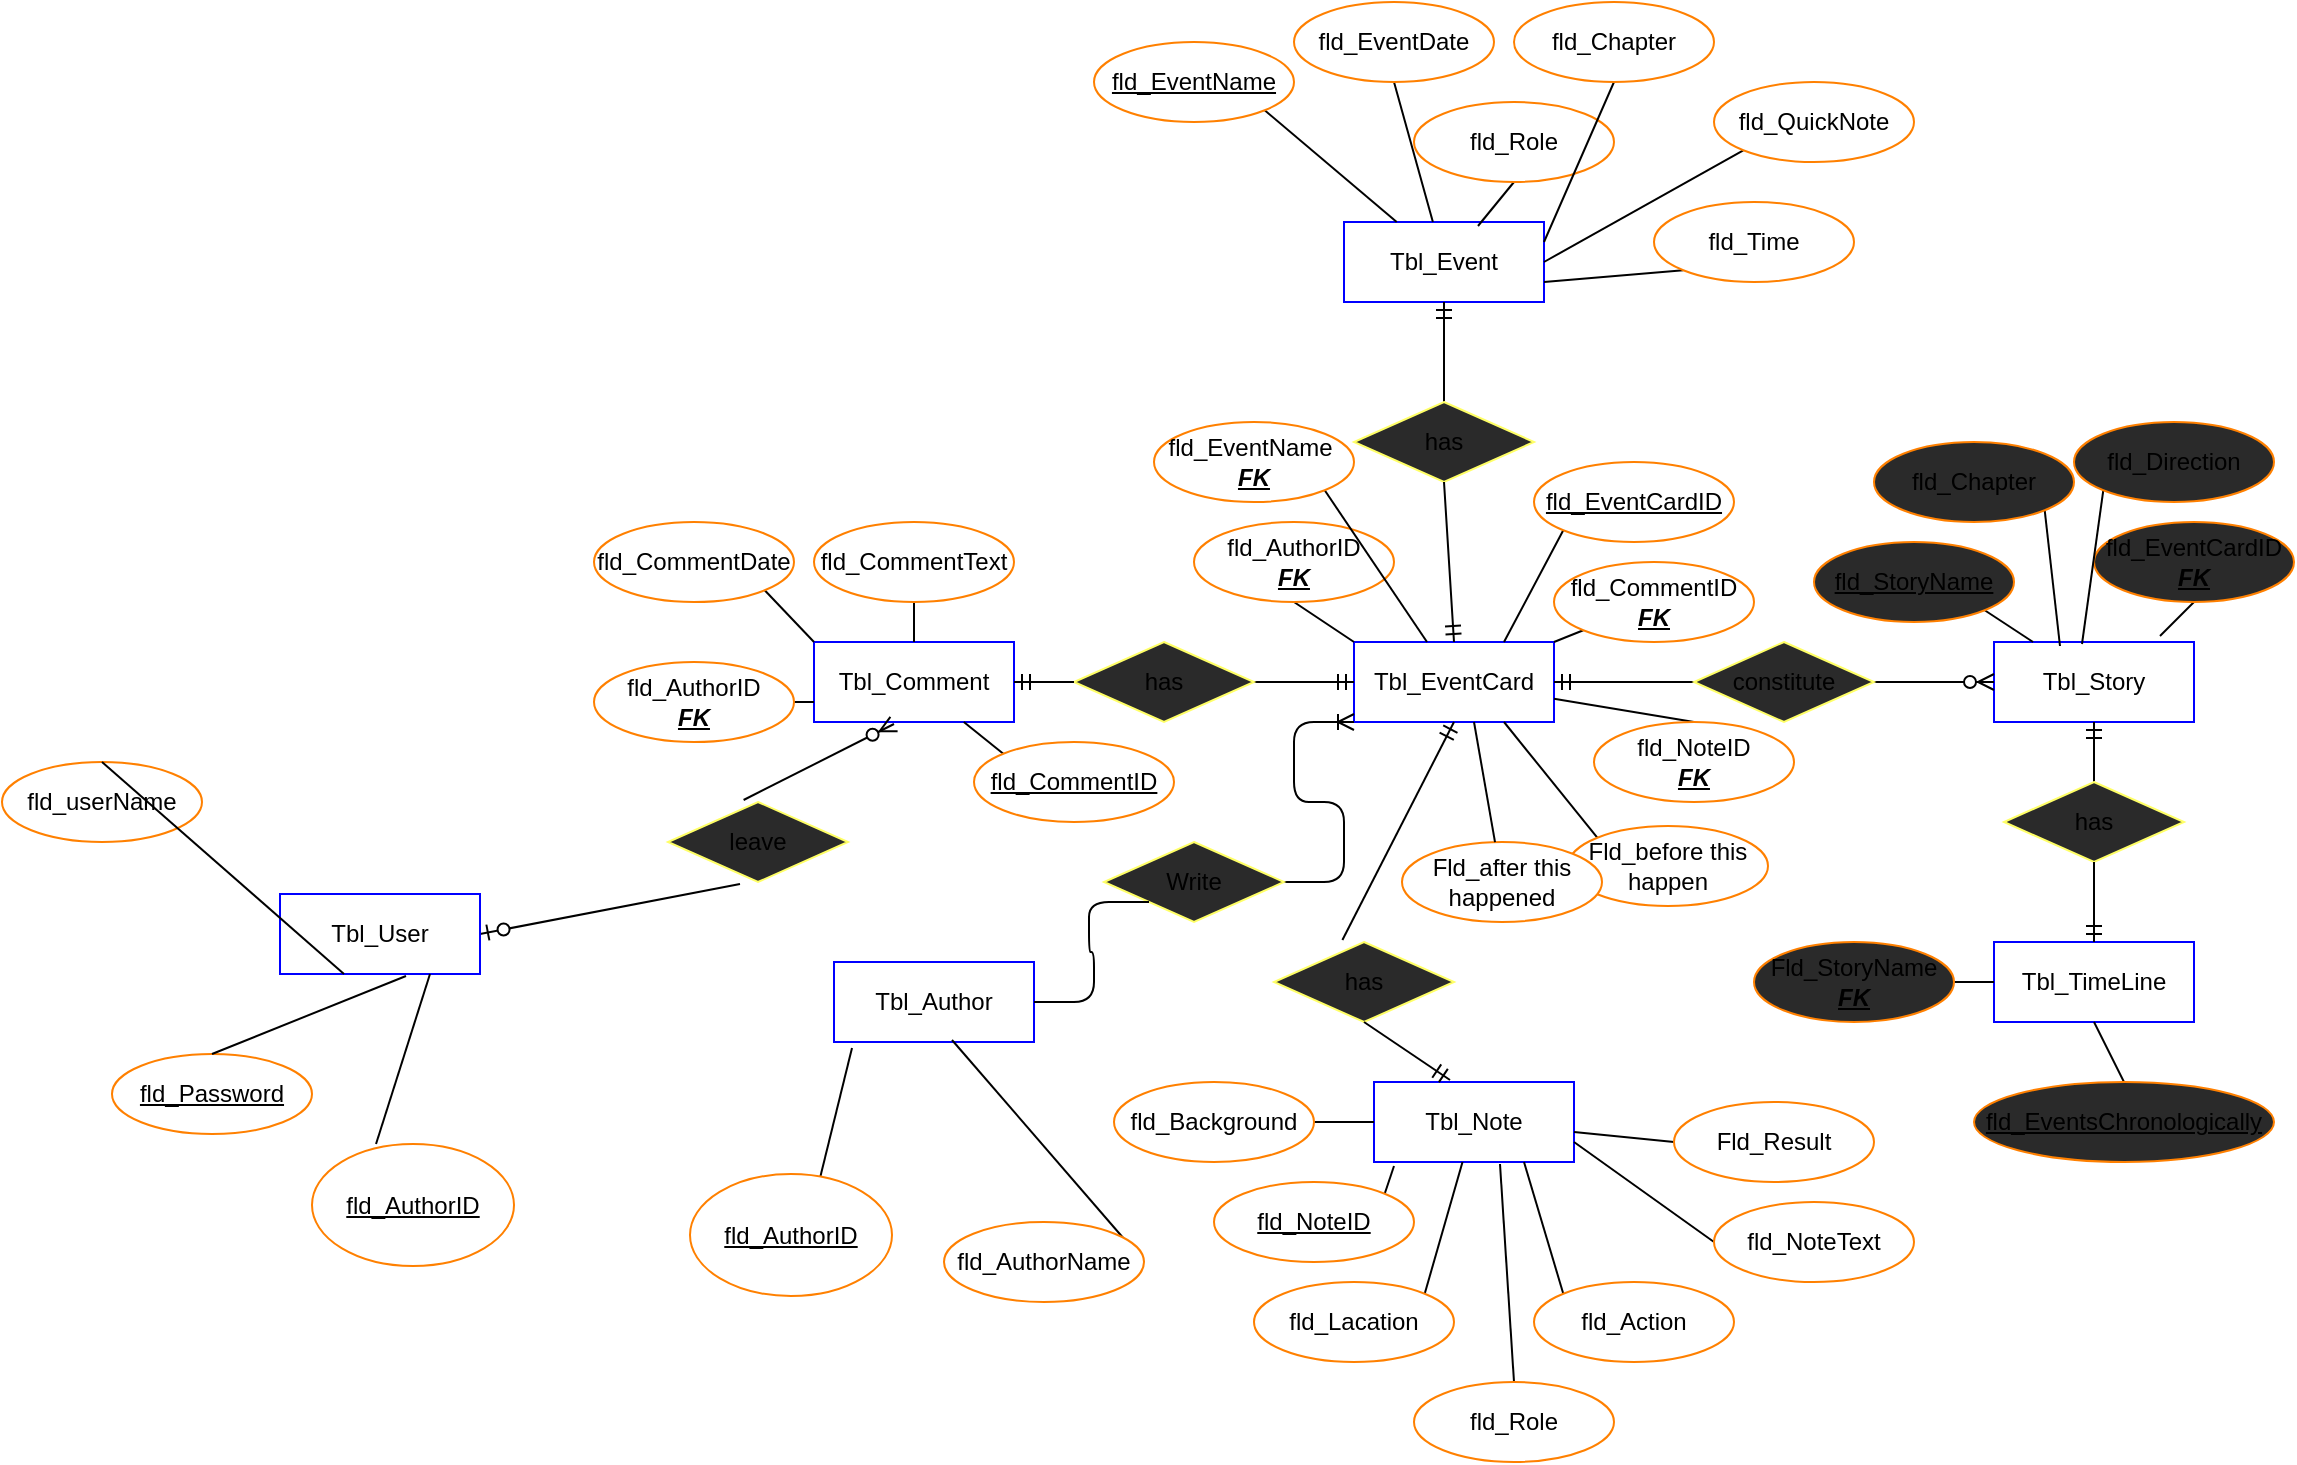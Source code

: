 <mxfile version="14.6.6" type="embed"><diagram id="R2lEEEUBdFMjLlhIrx00" name="Page-1"><mxGraphModel dx="1469" dy="673" grid="0" gridSize="10" guides="1" tooltips="1" connect="1" arrows="1" fold="1" page="0" pageScale="1" pageWidth="850" pageHeight="1100" math="0" shadow="0" extFonts="Permanent Marker^https://fonts.googleapis.com/css?family=Permanent+Marker"><root><mxCell id="0"/><mxCell id="1" parent="0"/><mxCell id="tuVhFSCb5TEmY5IGxSXc-1" value="Tbl_Author" style="rounded=0;whiteSpace=wrap;html=1;strokeColor=#0000FF;" parent="1" vertex="1"><mxGeometry x="120" y="480" width="100" height="40" as="geometry"/></mxCell><mxCell id="tuVhFSCb5TEmY5IGxSXc-2" value="Tbl_Comment" style="rounded=0;whiteSpace=wrap;html=1;strokeColor=#0000FF;" parent="1" vertex="1"><mxGeometry x="110" y="320" width="100" height="40" as="geometry"/></mxCell><mxCell id="tuVhFSCb5TEmY5IGxSXc-3" value="Tbl_Event" style="rounded=0;whiteSpace=wrap;html=1;strokeColor=#0000FF;" parent="1" vertex="1"><mxGeometry x="375" y="110" width="100" height="40" as="geometry"/></mxCell><mxCell id="tuVhFSCb5TEmY5IGxSXc-4" value="Tbl_Note" style="rounded=0;whiteSpace=wrap;html=1;strokeColor=#0000FF;" parent="1" vertex="1"><mxGeometry x="390" y="540" width="100" height="40" as="geometry"/></mxCell><mxCell id="tuVhFSCb5TEmY5IGxSXc-5" value="Tbl_Story" style="rounded=0;whiteSpace=wrap;html=1;strokeColor=#0000FF;" parent="1" vertex="1"><mxGeometry x="700" y="320" width="100" height="40" as="geometry"/></mxCell><mxCell id="tuVhFSCb5TEmY5IGxSXc-6" value="Tbl_TimeLine" style="rounded=0;whiteSpace=wrap;html=1;strokeColor=#0000FF;" parent="1" vertex="1"><mxGeometry x="700" y="470" width="100" height="40" as="geometry"/></mxCell><mxCell id="tuVhFSCb5TEmY5IGxSXc-8" value="Tbl_EventCard" style="rounded=0;whiteSpace=wrap;html=1;strokeColor=#0000FF;" parent="1" vertex="1"><mxGeometry x="380" y="320" width="100" height="40" as="geometry"/></mxCell><mxCell id="Mugt63T2RusStyIzecl9-36" style="edgeStyle=none;rounded=0;orthogonalLoop=1;jettySize=auto;html=1;exitX=0.5;exitY=1;exitDx=0;exitDy=0;entryX=0;entryY=0;entryDx=0;entryDy=0;endArrow=none;endFill=0;" parent="1" source="Mugt63T2RusStyIzecl9-4" target="tuVhFSCb5TEmY5IGxSXc-8" edge="1"><mxGeometry relative="1" as="geometry"/></mxCell><mxCell id="Mugt63T2RusStyIzecl9-4" value="fld_AuthorID&lt;br&gt;&lt;b&gt;&lt;i&gt;&lt;u&gt;FK&lt;/u&gt;&lt;/i&gt;&lt;/b&gt;" style="ellipse;whiteSpace=wrap;html=1;align=center;strokeColor=#FF8000;" parent="1" vertex="1"><mxGeometry x="300" y="260" width="100" height="40" as="geometry"/></mxCell><mxCell id="Mugt63T2RusStyIzecl9-73" style="edgeStyle=none;rounded=0;orthogonalLoop=1;jettySize=auto;html=1;exitX=0.5;exitY=1;exitDx=0;exitDy=0;entryX=0.67;entryY=0.05;entryDx=0;entryDy=0;entryPerimeter=0;endArrow=none;endFill=0;" parent="1" source="Mugt63T2RusStyIzecl9-5" target="tuVhFSCb5TEmY5IGxSXc-3" edge="1"><mxGeometry relative="1" as="geometry"/></mxCell><mxCell id="Mugt63T2RusStyIzecl9-5" value="fld_Role" style="ellipse;whiteSpace=wrap;html=1;align=center;strokeColor=#FF8000;" parent="1" vertex="1"><mxGeometry x="410" y="50" width="100" height="40" as="geometry"/></mxCell><mxCell id="Mugt63T2RusStyIzecl9-76" style="edgeStyle=none;rounded=0;orthogonalLoop=1;jettySize=auto;html=1;exitX=0;exitY=1;exitDx=0;exitDy=0;entryX=1;entryY=0.75;entryDx=0;entryDy=0;endArrow=none;endFill=0;" parent="1" source="Mugt63T2RusStyIzecl9-6" target="tuVhFSCb5TEmY5IGxSXc-3" edge="1"><mxGeometry relative="1" as="geometry"/></mxCell><mxCell id="Mugt63T2RusStyIzecl9-6" value="fld_Time" style="ellipse;whiteSpace=wrap;html=1;align=center;strokeColor=#FF8000;" parent="1" vertex="1"><mxGeometry x="530" y="100" width="100" height="40" as="geometry"/></mxCell><mxCell id="Mugt63T2RusStyIzecl9-74" style="edgeStyle=none;rounded=0;orthogonalLoop=1;jettySize=auto;html=1;exitX=0.5;exitY=1;exitDx=0;exitDy=0;entryX=1;entryY=0.25;entryDx=0;entryDy=0;endArrow=none;endFill=0;" parent="1" source="Mugt63T2RusStyIzecl9-7" target="tuVhFSCb5TEmY5IGxSXc-3" edge="1"><mxGeometry relative="1" as="geometry"/></mxCell><mxCell id="Mugt63T2RusStyIzecl9-7" value="fld_Chapter" style="ellipse;whiteSpace=wrap;html=1;align=center;strokeColor=#FF8000;" parent="1" vertex="1"><mxGeometry x="460" width="100" height="40" as="geometry"/></mxCell><mxCell id="Mugt63T2RusStyIzecl9-72" style="edgeStyle=none;rounded=0;orthogonalLoop=1;jettySize=auto;html=1;exitX=0.5;exitY=1;exitDx=0;exitDy=0;endArrow=none;endFill=0;" parent="1" source="Mugt63T2RusStyIzecl9-8" target="tuVhFSCb5TEmY5IGxSXc-3" edge="1"><mxGeometry relative="1" as="geometry"/></mxCell><mxCell id="Mugt63T2RusStyIzecl9-8" value="fld_EventDate" style="ellipse;whiteSpace=wrap;html=1;align=center;strokeColor=#FF8000;" parent="1" vertex="1"><mxGeometry x="350" width="100" height="40" as="geometry"/></mxCell><mxCell id="Mugt63T2RusStyIzecl9-71" style="edgeStyle=none;rounded=0;orthogonalLoop=1;jettySize=auto;html=1;exitX=1;exitY=1;exitDx=0;exitDy=0;endArrow=none;endFill=0;" parent="1" source="Mugt63T2RusStyIzecl9-9" target="tuVhFSCb5TEmY5IGxSXc-3" edge="1"><mxGeometry relative="1" as="geometry"/></mxCell><mxCell id="Mugt63T2RusStyIzecl9-9" value="&lt;u&gt;fld_EventName&lt;/u&gt;" style="ellipse;whiteSpace=wrap;html=1;align=center;strokeColor=#FF8000;" parent="1" vertex="1"><mxGeometry x="250" y="20" width="100" height="40" as="geometry"/></mxCell><mxCell id="Mugt63T2RusStyIzecl9-39" style="edgeStyle=none;rounded=0;orthogonalLoop=1;jettySize=auto;html=1;exitX=1;exitY=1;exitDx=0;exitDy=0;endArrow=none;endFill=0;" parent="1" source="Mugt63T2RusStyIzecl9-10" target="tuVhFSCb5TEmY5IGxSXc-8" edge="1"><mxGeometry relative="1" as="geometry"/></mxCell><mxCell id="Mugt63T2RusStyIzecl9-10" value="fld_EventName&amp;nbsp;&lt;br&gt;&lt;b&gt;&lt;i&gt;&lt;u&gt;FK&lt;/u&gt;&lt;/i&gt;&lt;/b&gt;" style="ellipse;whiteSpace=wrap;html=1;align=center;strokeColor=#FF8000;" parent="1" vertex="1"><mxGeometry x="280" y="210" width="100" height="40" as="geometry"/></mxCell><mxCell id="Mugt63T2RusStyIzecl9-75" style="edgeStyle=none;rounded=0;orthogonalLoop=1;jettySize=auto;html=1;exitX=0;exitY=1;exitDx=0;exitDy=0;entryX=1;entryY=0.5;entryDx=0;entryDy=0;endArrow=none;endFill=0;" parent="1" source="Mugt63T2RusStyIzecl9-12" target="tuVhFSCb5TEmY5IGxSXc-3" edge="1"><mxGeometry relative="1" as="geometry"/></mxCell><mxCell id="Mugt63T2RusStyIzecl9-12" value="fld_QuickNote" style="ellipse;whiteSpace=wrap;html=1;align=center;strokeColor=#FF8000;" parent="1" vertex="1"><mxGeometry x="560" y="40" width="100" height="40" as="geometry"/></mxCell><mxCell id="Mugt63T2RusStyIzecl9-37" style="edgeStyle=none;rounded=0;orthogonalLoop=1;jettySize=auto;html=1;exitX=0;exitY=1;exitDx=0;exitDy=0;entryX=1;entryY=0;entryDx=0;entryDy=0;endArrow=none;endFill=0;" parent="1" source="Mugt63T2RusStyIzecl9-15" target="tuVhFSCb5TEmY5IGxSXc-8" edge="1"><mxGeometry relative="1" as="geometry"/></mxCell><mxCell id="Mugt63T2RusStyIzecl9-15" value="fld_CommentID &lt;u&gt;&lt;i&gt;&lt;b&gt;FK&lt;/b&gt;&lt;/i&gt;&lt;/u&gt;" style="ellipse;whiteSpace=wrap;html=1;align=center;strokeColor=#FF8000;" parent="1" vertex="1"><mxGeometry x="480" y="280" width="100" height="40" as="geometry"/></mxCell><mxCell id="Mugt63T2RusStyIzecl9-40" style="edgeStyle=none;rounded=0;orthogonalLoop=1;jettySize=auto;html=1;exitX=0.5;exitY=0;exitDx=0;exitDy=0;endArrow=none;endFill=0;" parent="1" source="Mugt63T2RusStyIzecl9-16" target="tuVhFSCb5TEmY5IGxSXc-8" edge="1"><mxGeometry relative="1" as="geometry"/></mxCell><mxCell id="Mugt63T2RusStyIzecl9-16" value="fld_NoteID&lt;br&gt;&lt;b&gt;&lt;i&gt;&lt;u&gt;FK&lt;/u&gt;&lt;/i&gt;&lt;/b&gt;" style="ellipse;whiteSpace=wrap;html=1;align=center;strokeColor=#FF8000;" parent="1" vertex="1"><mxGeometry x="500" y="360" width="100" height="40" as="geometry"/></mxCell><mxCell id="Mugt63T2RusStyIzecl9-20" value="" style="fontSize=12;html=1;endArrow=ERmandOne;startArrow=none;exitX=0.5;exitY=0;exitDx=0;exitDy=0;entryX=0.5;entryY=1;entryDx=0;entryDy=0;" parent="1" source="Mugt63T2RusStyIzecl9-97" target="tuVhFSCb5TEmY5IGxSXc-3" edge="1"><mxGeometry width="100" height="100" relative="1" as="geometry"><mxPoint x="275" y="230" as="sourcePoint"/><mxPoint x="375" y="130" as="targetPoint"/></mxGeometry></mxCell><mxCell id="Mugt63T2RusStyIzecl9-41" style="edgeStyle=none;rounded=0;orthogonalLoop=1;jettySize=auto;html=1;exitX=1;exitY=1;exitDx=0;exitDy=0;entryX=0;entryY=0;entryDx=0;entryDy=0;endArrow=none;endFill=0;" parent="1" source="Mugt63T2RusStyIzecl9-21" target="tuVhFSCb5TEmY5IGxSXc-2" edge="1"><mxGeometry relative="1" as="geometry"/></mxCell><mxCell id="Mugt63T2RusStyIzecl9-21" value="fld_CommentDate" style="ellipse;whiteSpace=wrap;html=1;align=center;strokeColor=#FF8000;" parent="1" vertex="1"><mxGeometry y="260" width="100" height="40" as="geometry"/></mxCell><mxCell id="Mugt63T2RusStyIzecl9-42" style="edgeStyle=none;rounded=0;orthogonalLoop=1;jettySize=auto;html=1;exitX=0.5;exitY=1;exitDx=0;exitDy=0;entryX=0.5;entryY=0;entryDx=0;entryDy=0;endArrow=none;endFill=0;" parent="1" source="Mugt63T2RusStyIzecl9-22" target="tuVhFSCb5TEmY5IGxSXc-2" edge="1"><mxGeometry relative="1" as="geometry"/></mxCell><mxCell id="Mugt63T2RusStyIzecl9-22" value="fld_CommentText" style="ellipse;whiteSpace=wrap;html=1;align=center;strokeColor=#FF8000;" parent="1" vertex="1"><mxGeometry x="110" y="260" width="100" height="40" as="geometry"/></mxCell><mxCell id="Mugt63T2RusStyIzecl9-43" style="edgeStyle=none;rounded=0;orthogonalLoop=1;jettySize=auto;html=1;exitX=1;exitY=0.5;exitDx=0;exitDy=0;entryX=0;entryY=0.75;entryDx=0;entryDy=0;endArrow=none;endFill=0;" parent="1" source="Mugt63T2RusStyIzecl9-23" target="tuVhFSCb5TEmY5IGxSXc-2" edge="1"><mxGeometry relative="1" as="geometry"/></mxCell><mxCell id="Mugt63T2RusStyIzecl9-23" value="fld_AuthorID&lt;br&gt;&lt;b&gt;&lt;i&gt;&lt;u&gt;FK&lt;/u&gt;&lt;/i&gt;&lt;/b&gt;" style="ellipse;whiteSpace=wrap;html=1;align=center;strokeColor=#FF8000;" parent="1" vertex="1"><mxGeometry y="330" width="100" height="40" as="geometry"/></mxCell><mxCell id="Mugt63T2RusStyIzecl9-52" style="edgeStyle=none;rounded=0;orthogonalLoop=1;jettySize=auto;html=1;exitX=0;exitY=0.5;exitDx=0;exitDy=0;entryX=1;entryY=0.75;entryDx=0;entryDy=0;endArrow=none;endFill=0;" parent="1" source="Mugt63T2RusStyIzecl9-24" target="tuVhFSCb5TEmY5IGxSXc-4" edge="1"><mxGeometry relative="1" as="geometry"/></mxCell><mxCell id="Mugt63T2RusStyIzecl9-24" value="fld_NoteText" style="ellipse;whiteSpace=wrap;html=1;align=center;strokeColor=#FF8000;" parent="1" vertex="1"><mxGeometry x="560" y="600" width="100" height="40" as="geometry"/></mxCell><mxCell id="Mugt63T2RusStyIzecl9-48" style="edgeStyle=none;rounded=0;orthogonalLoop=1;jettySize=auto;html=1;exitX=1;exitY=0;exitDx=0;exitDy=0;entryX=0.1;entryY=1.05;entryDx=0;entryDy=0;entryPerimeter=0;endArrow=none;endFill=0;" parent="1" source="Mugt63T2RusStyIzecl9-25" target="tuVhFSCb5TEmY5IGxSXc-4" edge="1"><mxGeometry relative="1" as="geometry"/></mxCell><mxCell id="Mugt63T2RusStyIzecl9-25" value="&lt;u&gt;fld_NoteID&lt;/u&gt;" style="ellipse;whiteSpace=wrap;html=1;align=center;strokeColor=#FF8000;" parent="1" vertex="1"><mxGeometry x="310" y="590" width="100" height="40" as="geometry"/></mxCell><mxCell id="Mugt63T2RusStyIzecl9-45" style="edgeStyle=none;rounded=0;orthogonalLoop=1;jettySize=auto;html=1;exitX=1;exitY=0.5;exitDx=0;exitDy=0;entryX=0.59;entryY=0.975;entryDx=0;entryDy=0;endArrow=none;endFill=0;entryPerimeter=0;" parent="1" source="Mugt63T2RusStyIzecl9-26" target="tuVhFSCb5TEmY5IGxSXc-1" edge="1"><mxGeometry relative="1" as="geometry"/></mxCell><mxCell id="Mugt63T2RusStyIzecl9-26" value="fld_AuthorName" style="ellipse;whiteSpace=wrap;html=1;align=center;strokeColor=#FF8000;" parent="1" vertex="1"><mxGeometry x="175" y="610" width="100" height="40" as="geometry"/></mxCell><mxCell id="Mugt63T2RusStyIzecl9-46" style="edgeStyle=none;rounded=0;orthogonalLoop=1;jettySize=auto;html=1;exitX=1;exitY=0.5;exitDx=0;exitDy=0;entryX=0.09;entryY=1.075;entryDx=0;entryDy=0;entryPerimeter=0;endArrow=none;endFill=0;" parent="1" source="Mugt63T2RusStyIzecl9-27" target="tuVhFSCb5TEmY5IGxSXc-1" edge="1"><mxGeometry relative="1" as="geometry"/></mxCell><mxCell id="Mugt63T2RusStyIzecl9-27" value="&lt;u&gt;fld_AuthorID&lt;/u&gt;" style="ellipse;whiteSpace=wrap;html=1;align=center;strokeColor=#FF8000;direction=south;" parent="1" vertex="1"><mxGeometry x="48" y="586" width="101" height="61" as="geometry"/></mxCell><mxCell id="Mugt63T2RusStyIzecl9-44" style="edgeStyle=none;rounded=0;orthogonalLoop=1;jettySize=auto;html=1;exitX=0;exitY=0;exitDx=0;exitDy=0;endArrow=none;endFill=0;" parent="1" source="Mugt63T2RusStyIzecl9-28" target="tuVhFSCb5TEmY5IGxSXc-2" edge="1"><mxGeometry relative="1" as="geometry"/></mxCell><mxCell id="Mugt63T2RusStyIzecl9-28" value="&lt;u&gt;fld_CommentID&lt;/u&gt;" style="ellipse;whiteSpace=wrap;html=1;align=center;strokeColor=#FF8000;" parent="1" vertex="1"><mxGeometry x="190" y="370" width="100" height="40" as="geometry"/></mxCell><mxCell id="Mugt63T2RusStyIzecl9-38" style="edgeStyle=none;rounded=0;orthogonalLoop=1;jettySize=auto;html=1;exitX=0;exitY=1;exitDx=0;exitDy=0;entryX=0.75;entryY=0;entryDx=0;entryDy=0;endArrow=none;endFill=0;" parent="1" source="Mugt63T2RusStyIzecl9-29" target="tuVhFSCb5TEmY5IGxSXc-8" edge="1"><mxGeometry relative="1" as="geometry"/></mxCell><mxCell id="Mugt63T2RusStyIzecl9-29" value="&lt;u&gt;fld_EventCardID&lt;/u&gt;" style="ellipse;whiteSpace=wrap;html=1;align=center;strokeColor=#FF8000;" parent="1" vertex="1"><mxGeometry x="470" y="230" width="100" height="40" as="geometry"/></mxCell><mxCell id="Mugt63T2RusStyIzecl9-47" style="edgeStyle=none;rounded=0;orthogonalLoop=1;jettySize=auto;html=1;exitX=1;exitY=0.5;exitDx=0;exitDy=0;entryX=0;entryY=0.5;entryDx=0;entryDy=0;endArrow=none;endFill=0;" parent="1" source="Mugt63T2RusStyIzecl9-30" target="tuVhFSCb5TEmY5IGxSXc-4" edge="1"><mxGeometry relative="1" as="geometry"/></mxCell><mxCell id="Mugt63T2RusStyIzecl9-30" value="fld_Background" style="ellipse;whiteSpace=wrap;html=1;align=center;strokeColor=#FF8000;" parent="1" vertex="1"><mxGeometry x="260" y="540" width="100" height="40" as="geometry"/></mxCell><mxCell id="Mugt63T2RusStyIzecl9-56" style="edgeStyle=none;rounded=0;orthogonalLoop=1;jettySize=auto;html=1;exitX=0;exitY=0;exitDx=0;exitDy=0;entryX=0.75;entryY=1;entryDx=0;entryDy=0;endArrow=none;endFill=0;" parent="1" source="Mugt63T2RusStyIzecl9-31" target="tuVhFSCb5TEmY5IGxSXc-8" edge="1"><mxGeometry relative="1" as="geometry"/></mxCell><mxCell id="Mugt63T2RusStyIzecl9-31" value="Fld_before this happen" style="ellipse;whiteSpace=wrap;html=1;align=center;strokeColor=#FF8000;" parent="1" vertex="1"><mxGeometry x="487" y="412" width="100" height="40" as="geometry"/></mxCell><mxCell id="Mugt63T2RusStyIzecl9-50" style="edgeStyle=none;rounded=0;orthogonalLoop=1;jettySize=auto;html=1;exitX=0.5;exitY=0;exitDx=0;exitDy=0;entryX=0.63;entryY=1.025;entryDx=0;entryDy=0;entryPerimeter=0;endArrow=none;endFill=0;" parent="1" source="Mugt63T2RusStyIzecl9-32" target="tuVhFSCb5TEmY5IGxSXc-4" edge="1"><mxGeometry relative="1" as="geometry"/></mxCell><mxCell id="Mugt63T2RusStyIzecl9-32" value="fld_Role" style="ellipse;whiteSpace=wrap;html=1;align=center;strokeColor=#FF8000;" parent="1" vertex="1"><mxGeometry x="410" y="690" width="100" height="40" as="geometry"/></mxCell><mxCell id="Mugt63T2RusStyIzecl9-53" style="edgeStyle=none;rounded=0;orthogonalLoop=1;jettySize=auto;html=1;exitX=0;exitY=0.5;exitDx=0;exitDy=0;endArrow=none;endFill=0;" parent="1" source="Mugt63T2RusStyIzecl9-33" target="tuVhFSCb5TEmY5IGxSXc-4" edge="1"><mxGeometry relative="1" as="geometry"/></mxCell><mxCell id="Mugt63T2RusStyIzecl9-33" value="Fld_Result" style="ellipse;whiteSpace=wrap;html=1;align=center;strokeColor=#FF8000;" parent="1" vertex="1"><mxGeometry x="540" y="550" width="100" height="40" as="geometry"/></mxCell><mxCell id="Mugt63T2RusStyIzecl9-51" style="edgeStyle=none;rounded=0;orthogonalLoop=1;jettySize=auto;html=1;exitX=0;exitY=0;exitDx=0;exitDy=0;entryX=0.75;entryY=1;entryDx=0;entryDy=0;endArrow=none;endFill=0;" parent="1" source="Mugt63T2RusStyIzecl9-34" target="tuVhFSCb5TEmY5IGxSXc-4" edge="1"><mxGeometry relative="1" as="geometry"/></mxCell><mxCell id="Mugt63T2RusStyIzecl9-34" value="fld_Action" style="ellipse;whiteSpace=wrap;html=1;align=center;strokeColor=#FF8000;" parent="1" vertex="1"><mxGeometry x="470" y="640" width="100" height="40" as="geometry"/></mxCell><mxCell id="Mugt63T2RusStyIzecl9-49" style="edgeStyle=none;rounded=0;orthogonalLoop=1;jettySize=auto;html=1;exitX=1;exitY=0;exitDx=0;exitDy=0;endArrow=none;endFill=0;" parent="1" source="Mugt63T2RusStyIzecl9-35" target="tuVhFSCb5TEmY5IGxSXc-4" edge="1"><mxGeometry relative="1" as="geometry"/></mxCell><mxCell id="Mugt63T2RusStyIzecl9-35" value="fld_Lacation" style="ellipse;whiteSpace=wrap;html=1;align=center;strokeColor=#FF8000;" parent="1" vertex="1"><mxGeometry x="330" y="640" width="100" height="40" as="geometry"/></mxCell><mxCell id="Mugt63T2RusStyIzecl9-64" style="edgeStyle=none;rounded=0;orthogonalLoop=1;jettySize=auto;html=1;exitX=0.5;exitY=0;exitDx=0;exitDy=0;entryX=0.5;entryY=1;entryDx=0;entryDy=0;endArrow=none;endFill=0;" parent="1" source="Mugt63T2RusStyIzecl9-58" target="tuVhFSCb5TEmY5IGxSXc-6" edge="1"><mxGeometry relative="1" as="geometry"/></mxCell><mxCell id="Mugt63T2RusStyIzecl9-58" value="&lt;u&gt;fld_EventsChronologically&lt;/u&gt;" style="ellipse;whiteSpace=wrap;html=1;align=center;strokeColor=#FF8000;fillColor=#2a2a2a;" parent="1" vertex="1"><mxGeometry x="690" y="540" width="150" height="40" as="geometry"/></mxCell><mxCell id="Mugt63T2RusStyIzecl9-65" style="edgeStyle=none;rounded=0;orthogonalLoop=1;jettySize=auto;html=1;exitX=1;exitY=0.5;exitDx=0;exitDy=0;entryX=0;entryY=0.5;entryDx=0;entryDy=0;endArrow=none;endFill=0;" parent="1" source="Mugt63T2RusStyIzecl9-59" target="tuVhFSCb5TEmY5IGxSXc-6" edge="1"><mxGeometry relative="1" as="geometry"/></mxCell><mxCell id="Mugt63T2RusStyIzecl9-59" value="Fld_StoryName&lt;br&gt;&lt;b&gt;&lt;i&gt;&lt;u&gt;FK&lt;/u&gt;&lt;/i&gt;&lt;/b&gt;" style="ellipse;whiteSpace=wrap;html=1;align=center;strokeColor=#FF8000;fillColor=#2a2a2a;" parent="1" vertex="1"><mxGeometry x="580" y="470" width="100" height="40" as="geometry"/></mxCell><mxCell id="Mugt63T2RusStyIzecl9-69" style="edgeStyle=none;rounded=0;orthogonalLoop=1;jettySize=auto;html=1;exitX=0.5;exitY=1;exitDx=0;exitDy=0;entryX=0.83;entryY=-0.075;entryDx=0;entryDy=0;entryPerimeter=0;endArrow=none;endFill=0;" parent="1" source="Mugt63T2RusStyIzecl9-60" target="tuVhFSCb5TEmY5IGxSXc-5" edge="1"><mxGeometry relative="1" as="geometry"/></mxCell><mxCell id="Mugt63T2RusStyIzecl9-60" value="fld_EventCardID&lt;br&gt;&lt;b&gt;&lt;i&gt;&lt;u&gt;FK&lt;/u&gt;&lt;/i&gt;&lt;/b&gt;" style="ellipse;whiteSpace=wrap;html=1;align=center;strokeColor=#FF8000;fillColor=#2a2a2a;" parent="1" vertex="1"><mxGeometry x="750" y="260" width="100" height="40" as="geometry"/></mxCell><mxCell id="Mugt63T2RusStyIzecl9-67" style="edgeStyle=none;rounded=0;orthogonalLoop=1;jettySize=auto;html=1;exitX=1;exitY=1;exitDx=0;exitDy=0;entryX=0.33;entryY=0.05;entryDx=0;entryDy=0;entryPerimeter=0;endArrow=none;endFill=0;" parent="1" source="Mugt63T2RusStyIzecl9-61" target="tuVhFSCb5TEmY5IGxSXc-5" edge="1"><mxGeometry relative="1" as="geometry"/></mxCell><mxCell id="Mugt63T2RusStyIzecl9-61" value="fld_Chapter" style="ellipse;whiteSpace=wrap;html=1;align=center;strokeColor=#FF8000;fillColor=#2a2a2a;" parent="1" vertex="1"><mxGeometry x="640" y="220" width="100" height="40" as="geometry"/></mxCell><mxCell id="Mugt63T2RusStyIzecl9-68" style="edgeStyle=none;rounded=0;orthogonalLoop=1;jettySize=auto;html=1;exitX=0;exitY=1;exitDx=0;exitDy=0;entryX=0.44;entryY=0.025;entryDx=0;entryDy=0;entryPerimeter=0;endArrow=none;endFill=0;" parent="1" source="Mugt63T2RusStyIzecl9-62" target="tuVhFSCb5TEmY5IGxSXc-5" edge="1"><mxGeometry relative="1" as="geometry"/></mxCell><mxCell id="Mugt63T2RusStyIzecl9-62" value="fld_Direction" style="ellipse;whiteSpace=wrap;html=1;align=center;strokeColor=#FF8000;fillColor=#2a2a2a;" parent="1" vertex="1"><mxGeometry x="740" y="210" width="100" height="40" as="geometry"/></mxCell><mxCell id="Mugt63T2RusStyIzecl9-66" style="edgeStyle=none;rounded=0;orthogonalLoop=1;jettySize=auto;html=1;exitX=1;exitY=1;exitDx=0;exitDy=0;endArrow=none;endFill=0;" parent="1" source="Mugt63T2RusStyIzecl9-63" target="tuVhFSCb5TEmY5IGxSXc-5" edge="1"><mxGeometry relative="1" as="geometry"/></mxCell><mxCell id="Mugt63T2RusStyIzecl9-63" value="&lt;u&gt;fld_StoryName&lt;/u&gt;" style="ellipse;whiteSpace=wrap;html=1;align=center;strokeColor=#FF8000;fillColor=#2a2a2a;" parent="1" vertex="1"><mxGeometry x="610" y="270" width="100" height="40" as="geometry"/></mxCell><mxCell id="Mugt63T2RusStyIzecl9-77" value="" style="edgeStyle=entityRelationEdgeStyle;fontSize=12;html=1;endArrow=ERmandOne;startArrow=none;exitX=1;exitY=0.5;exitDx=0;exitDy=0;entryX=0;entryY=0.5;entryDx=0;entryDy=0;" parent="1" source="Mugt63T2RusStyIzecl9-90" target="tuVhFSCb5TEmY5IGxSXc-8" edge="1"><mxGeometry width="100" height="100" relative="1" as="geometry"><mxPoint x="370" y="400" as="sourcePoint"/><mxPoint x="470" y="300" as="targetPoint"/></mxGeometry></mxCell><mxCell id="Mugt63T2RusStyIzecl9-78" value="" style="edgeStyle=entityRelationEdgeStyle;fontSize=12;html=1;endArrow=ERoneToMany;entryX=0;entryY=1;entryDx=0;entryDy=0;startArrow=none;" parent="1" source="Mugt63T2RusStyIzecl9-86" target="tuVhFSCb5TEmY5IGxSXc-8" edge="1"><mxGeometry width="100" height="100" relative="1" as="geometry"><mxPoint x="370" y="400" as="sourcePoint"/><mxPoint x="470" y="300" as="targetPoint"/></mxGeometry></mxCell><mxCell id="Mugt63T2RusStyIzecl9-81" value="" style="fontSize=12;html=1;endArrow=ERmandOne;startArrow=none;exitX=0.38;exitY=-0.025;exitDx=0;exitDy=0;exitPerimeter=0;entryX=0.5;entryY=1;entryDx=0;entryDy=0;" parent="1" source="Mugt63T2RusStyIzecl9-95" target="tuVhFSCb5TEmY5IGxSXc-8" edge="1"><mxGeometry width="100" height="100" relative="1" as="geometry"><mxPoint x="370" y="400" as="sourcePoint"/><mxPoint x="470" y="300" as="targetPoint"/></mxGeometry></mxCell><mxCell id="Mugt63T2RusStyIzecl9-82" value="" style="edgeStyle=entityRelationEdgeStyle;fontSize=12;html=1;endArrow=ERzeroToMany;startArrow=ERmandOne;entryX=0;entryY=0.5;entryDx=0;entryDy=0;exitX=1;exitY=0.5;exitDx=0;exitDy=0;" parent="1" source="tuVhFSCb5TEmY5IGxSXc-8" target="tuVhFSCb5TEmY5IGxSXc-5" edge="1"><mxGeometry width="100" height="100" relative="1" as="geometry"><mxPoint x="370" y="400" as="sourcePoint"/><mxPoint x="470" y="300" as="targetPoint"/></mxGeometry></mxCell><mxCell id="Mugt63T2RusStyIzecl9-84" value="" style="fontSize=12;html=1;endArrow=ERmandOne;startArrow=none;entryX=0.5;entryY=1;entryDx=0;entryDy=0;exitX=0.5;exitY=0;exitDx=0;exitDy=0;" parent="1" source="Mugt63T2RusStyIzecl9-93" target="tuVhFSCb5TEmY5IGxSXc-5" edge="1"><mxGeometry width="100" height="100" relative="1" as="geometry"><mxPoint x="750" y="450" as="sourcePoint"/><mxPoint x="740" y="390" as="targetPoint"/></mxGeometry></mxCell><mxCell id="Mugt63T2RusStyIzecl9-85" value="" style="fontSize=12;html=1;endArrow=ERzeroToMany;startArrow=none;exitX=0.42;exitY=-0.025;exitDx=0;exitDy=0;exitPerimeter=0;entryX=0.4;entryY=1.025;entryDx=0;entryDy=0;entryPerimeter=0;" parent="1" source="Mugt63T2RusStyIzecl9-88" target="tuVhFSCb5TEmY5IGxSXc-2" edge="1"><mxGeometry width="100" height="100" relative="1" as="geometry"><mxPoint x="370" y="400" as="sourcePoint"/><mxPoint x="470" y="300" as="targetPoint"/></mxGeometry></mxCell><mxCell id="Mugt63T2RusStyIzecl9-86" value="Write" style="shape=rhombus;perimeter=rhombusPerimeter;whiteSpace=wrap;html=1;align=center;strokeColor=#FFFF66;fillColor=#2A2A2A;" parent="1" vertex="1"><mxGeometry x="255" y="420" width="90" height="40" as="geometry"/></mxCell><mxCell id="Mugt63T2RusStyIzecl9-87" value="" style="edgeStyle=entityRelationEdgeStyle;fontSize=12;html=1;endArrow=none;entryX=0;entryY=1;entryDx=0;entryDy=0;" parent="1" source="tuVhFSCb5TEmY5IGxSXc-1" target="Mugt63T2RusStyIzecl9-86" edge="1"><mxGeometry width="100" height="100" relative="1" as="geometry"><mxPoint x="220" y="500" as="sourcePoint"/><mxPoint x="380" y="360" as="targetPoint"/></mxGeometry></mxCell><mxCell id="Mugt63T2RusStyIzecl9-88" value="leave" style="shape=rhombus;perimeter=rhombusPerimeter;whiteSpace=wrap;html=1;align=center;strokeColor=#FFFF66;fillColor=#2A2A2A;" parent="1" vertex="1"><mxGeometry x="37" y="400" width="90" height="40" as="geometry"/></mxCell><mxCell id="Mugt63T2RusStyIzecl9-89" value="" style="fontSize=12;html=1;endArrow=none;startArrow=ERzeroToOne;exitX=1;exitY=0.5;exitDx=0;exitDy=0;entryX=0.4;entryY=1.025;entryDx=0;entryDy=0;entryPerimeter=0;" parent="1" source="6" target="Mugt63T2RusStyIzecl9-88" edge="1"><mxGeometry width="100" height="100" relative="1" as="geometry"><mxPoint x="162" y="479" as="sourcePoint"/><mxPoint x="150" y="361" as="targetPoint"/></mxGeometry></mxCell><mxCell id="Mugt63T2RusStyIzecl9-90" value="has" style="shape=rhombus;perimeter=rhombusPerimeter;whiteSpace=wrap;html=1;align=center;strokeColor=#FFFF66;fillColor=#2A2A2A;" parent="1" vertex="1"><mxGeometry x="240" y="320" width="90" height="40" as="geometry"/></mxCell><mxCell id="Mugt63T2RusStyIzecl9-91" value="" style="edgeStyle=entityRelationEdgeStyle;fontSize=12;html=1;endArrow=none;startArrow=ERmandOne;exitX=1;exitY=0.5;exitDx=0;exitDy=0;entryX=0;entryY=0.5;entryDx=0;entryDy=0;" parent="1" source="tuVhFSCb5TEmY5IGxSXc-2" target="Mugt63T2RusStyIzecl9-90" edge="1"><mxGeometry width="100" height="100" relative="1" as="geometry"><mxPoint x="210" y="340" as="sourcePoint"/><mxPoint x="380" y="340" as="targetPoint"/></mxGeometry></mxCell><mxCell id="Mugt63T2RusStyIzecl9-92" value="constitute" style="shape=rhombus;perimeter=rhombusPerimeter;whiteSpace=wrap;html=1;align=center;strokeColor=#FFFF66;fillColor=#2A2A2A;" parent="1" vertex="1"><mxGeometry x="550" y="320" width="90" height="40" as="geometry"/></mxCell><mxCell id="Mugt63T2RusStyIzecl9-93" value="has" style="shape=rhombus;perimeter=rhombusPerimeter;whiteSpace=wrap;html=1;align=center;fillColor=#2A2A2A;strokeColor=#FFFF66;" parent="1" vertex="1"><mxGeometry x="705" y="390" width="90" height="40" as="geometry"/></mxCell><mxCell id="Mugt63T2RusStyIzecl9-94" value="" style="fontSize=12;html=1;endArrow=none;startArrow=ERmandOne;entryX=0.5;entryY=1;entryDx=0;entryDy=0;exitX=0.5;exitY=0;exitDx=0;exitDy=0;" parent="1" source="tuVhFSCb5TEmY5IGxSXc-6" target="Mugt63T2RusStyIzecl9-93" edge="1"><mxGeometry width="100" height="100" relative="1" as="geometry"><mxPoint x="750" y="470" as="sourcePoint"/><mxPoint x="750" y="360" as="targetPoint"/></mxGeometry></mxCell><mxCell id="Mugt63T2RusStyIzecl9-95" value="has" style="shape=rhombus;perimeter=rhombusPerimeter;whiteSpace=wrap;html=1;align=center;fillColor=#2A2A2A;strokeColor=#FFFF66;" parent="1" vertex="1"><mxGeometry x="340" y="470" width="90" height="40" as="geometry"/></mxCell><mxCell id="Mugt63T2RusStyIzecl9-96" value="" style="fontSize=12;html=1;endArrow=none;startArrow=ERmandOne;exitX=0.38;exitY=-0.025;exitDx=0;exitDy=0;exitPerimeter=0;entryX=0.5;entryY=1;entryDx=0;entryDy=0;" parent="1" source="tuVhFSCb5TEmY5IGxSXc-4" target="Mugt63T2RusStyIzecl9-95" edge="1"><mxGeometry width="100" height="100" relative="1" as="geometry"><mxPoint x="428" y="539" as="sourcePoint"/><mxPoint x="430" y="360" as="targetPoint"/></mxGeometry></mxCell><mxCell id="Mugt63T2RusStyIzecl9-97" value="has" style="shape=rhombus;perimeter=rhombusPerimeter;whiteSpace=wrap;html=1;align=center;strokeColor=#FFFF66;fillColor=#2A2A2A;" parent="1" vertex="1"><mxGeometry x="380" y="200" width="90" height="40" as="geometry"/></mxCell><mxCell id="Mugt63T2RusStyIzecl9-98" value="" style="fontSize=12;html=1;endArrow=none;startArrow=ERmandOne;exitX=0.5;exitY=0;exitDx=0;exitDy=0;entryX=0.5;entryY=1;entryDx=0;entryDy=0;" parent="1" source="tuVhFSCb5TEmY5IGxSXc-8" target="Mugt63T2RusStyIzecl9-97" edge="1"><mxGeometry width="100" height="100" relative="1" as="geometry"><mxPoint x="430" y="320" as="sourcePoint"/><mxPoint x="425" y="150" as="targetPoint"/></mxGeometry></mxCell><mxCell id="2" value="&lt;u&gt;fld_Password&lt;br&gt;&lt;/u&gt;" style="ellipse;whiteSpace=wrap;html=1;align=center;strokeColor=#FF8000;" parent="1" vertex="1"><mxGeometry x="-241" y="526" width="100" height="40" as="geometry"/></mxCell><mxCell id="3" style="edgeStyle=none;rounded=0;orthogonalLoop=1;jettySize=auto;html=1;exitX=0.5;exitY=0;exitDx=0;exitDy=0;entryX=0.63;entryY=1.025;entryDx=0;entryDy=0;endArrow=none;endFill=0;entryPerimeter=0;" parent="1" source="2" target="6" edge="1"><mxGeometry relative="1" as="geometry"><mxPoint x="100" y="560" as="sourcePoint"/><mxPoint x="139" y="533" as="targetPoint"/></mxGeometry></mxCell><mxCell id="4" value="Fld_after this happened" style="ellipse;whiteSpace=wrap;html=1;align=center;strokeColor=#FF8000;" parent="1" vertex="1"><mxGeometry x="404" y="420" width="100" height="40" as="geometry"/></mxCell><mxCell id="5" style="edgeStyle=none;rounded=0;orthogonalLoop=1;jettySize=auto;html=1;entryX=0.6;entryY=1;entryDx=0;entryDy=0;endArrow=none;endFill=0;entryPerimeter=0;" parent="1" source="4" target="tuVhFSCb5TEmY5IGxSXc-8" edge="1"><mxGeometry relative="1" as="geometry"><mxPoint x="511.645" y="427.858" as="sourcePoint"/><mxPoint x="465" y="370" as="targetPoint"/></mxGeometry></mxCell><mxCell id="6" value="Tbl_User" style="rounded=0;whiteSpace=wrap;html=1;strokeColor=#0000FF;" parent="1" vertex="1"><mxGeometry x="-157" y="446" width="100" height="40" as="geometry"/></mxCell><mxCell id="7" value="fld_userName" style="ellipse;whiteSpace=wrap;html=1;align=center;strokeColor=#FF8000;" parent="1" vertex="1"><mxGeometry x="-296" y="380" width="100" height="40" as="geometry"/></mxCell><mxCell id="8" style="edgeStyle=none;rounded=0;orthogonalLoop=1;jettySize=auto;html=1;exitX=0.5;exitY=0;exitDx=0;exitDy=0;entryX=0.32;entryY=1;entryDx=0;entryDy=0;endArrow=none;endFill=0;entryPerimeter=0;" parent="1" source="7" target="6" edge="1"><mxGeometry relative="1" as="geometry"><mxPoint x="-111" y="530" as="sourcePoint"/><mxPoint x="-80" y="399" as="targetPoint"/></mxGeometry></mxCell><mxCell id="9" value="&lt;u&gt;fld_AuthorID&lt;/u&gt;" style="ellipse;whiteSpace=wrap;html=1;align=center;strokeColor=#FF8000;direction=south;" parent="1" vertex="1"><mxGeometry x="-141" y="571" width="101" height="61" as="geometry"/></mxCell><mxCell id="10" style="edgeStyle=none;rounded=0;orthogonalLoop=1;jettySize=auto;html=1;exitX=0;exitY=0.683;exitDx=0;exitDy=0;entryX=0.75;entryY=1;entryDx=0;entryDy=0;endArrow=none;endFill=0;exitPerimeter=0;" parent="1" source="9" target="6" edge="1"><mxGeometry relative="1" as="geometry"><mxPoint x="-111" y="530" as="sourcePoint"/><mxPoint x="-80" y="399" as="targetPoint"/></mxGeometry></mxCell></root></mxGraphModel></diagram></mxfile>
